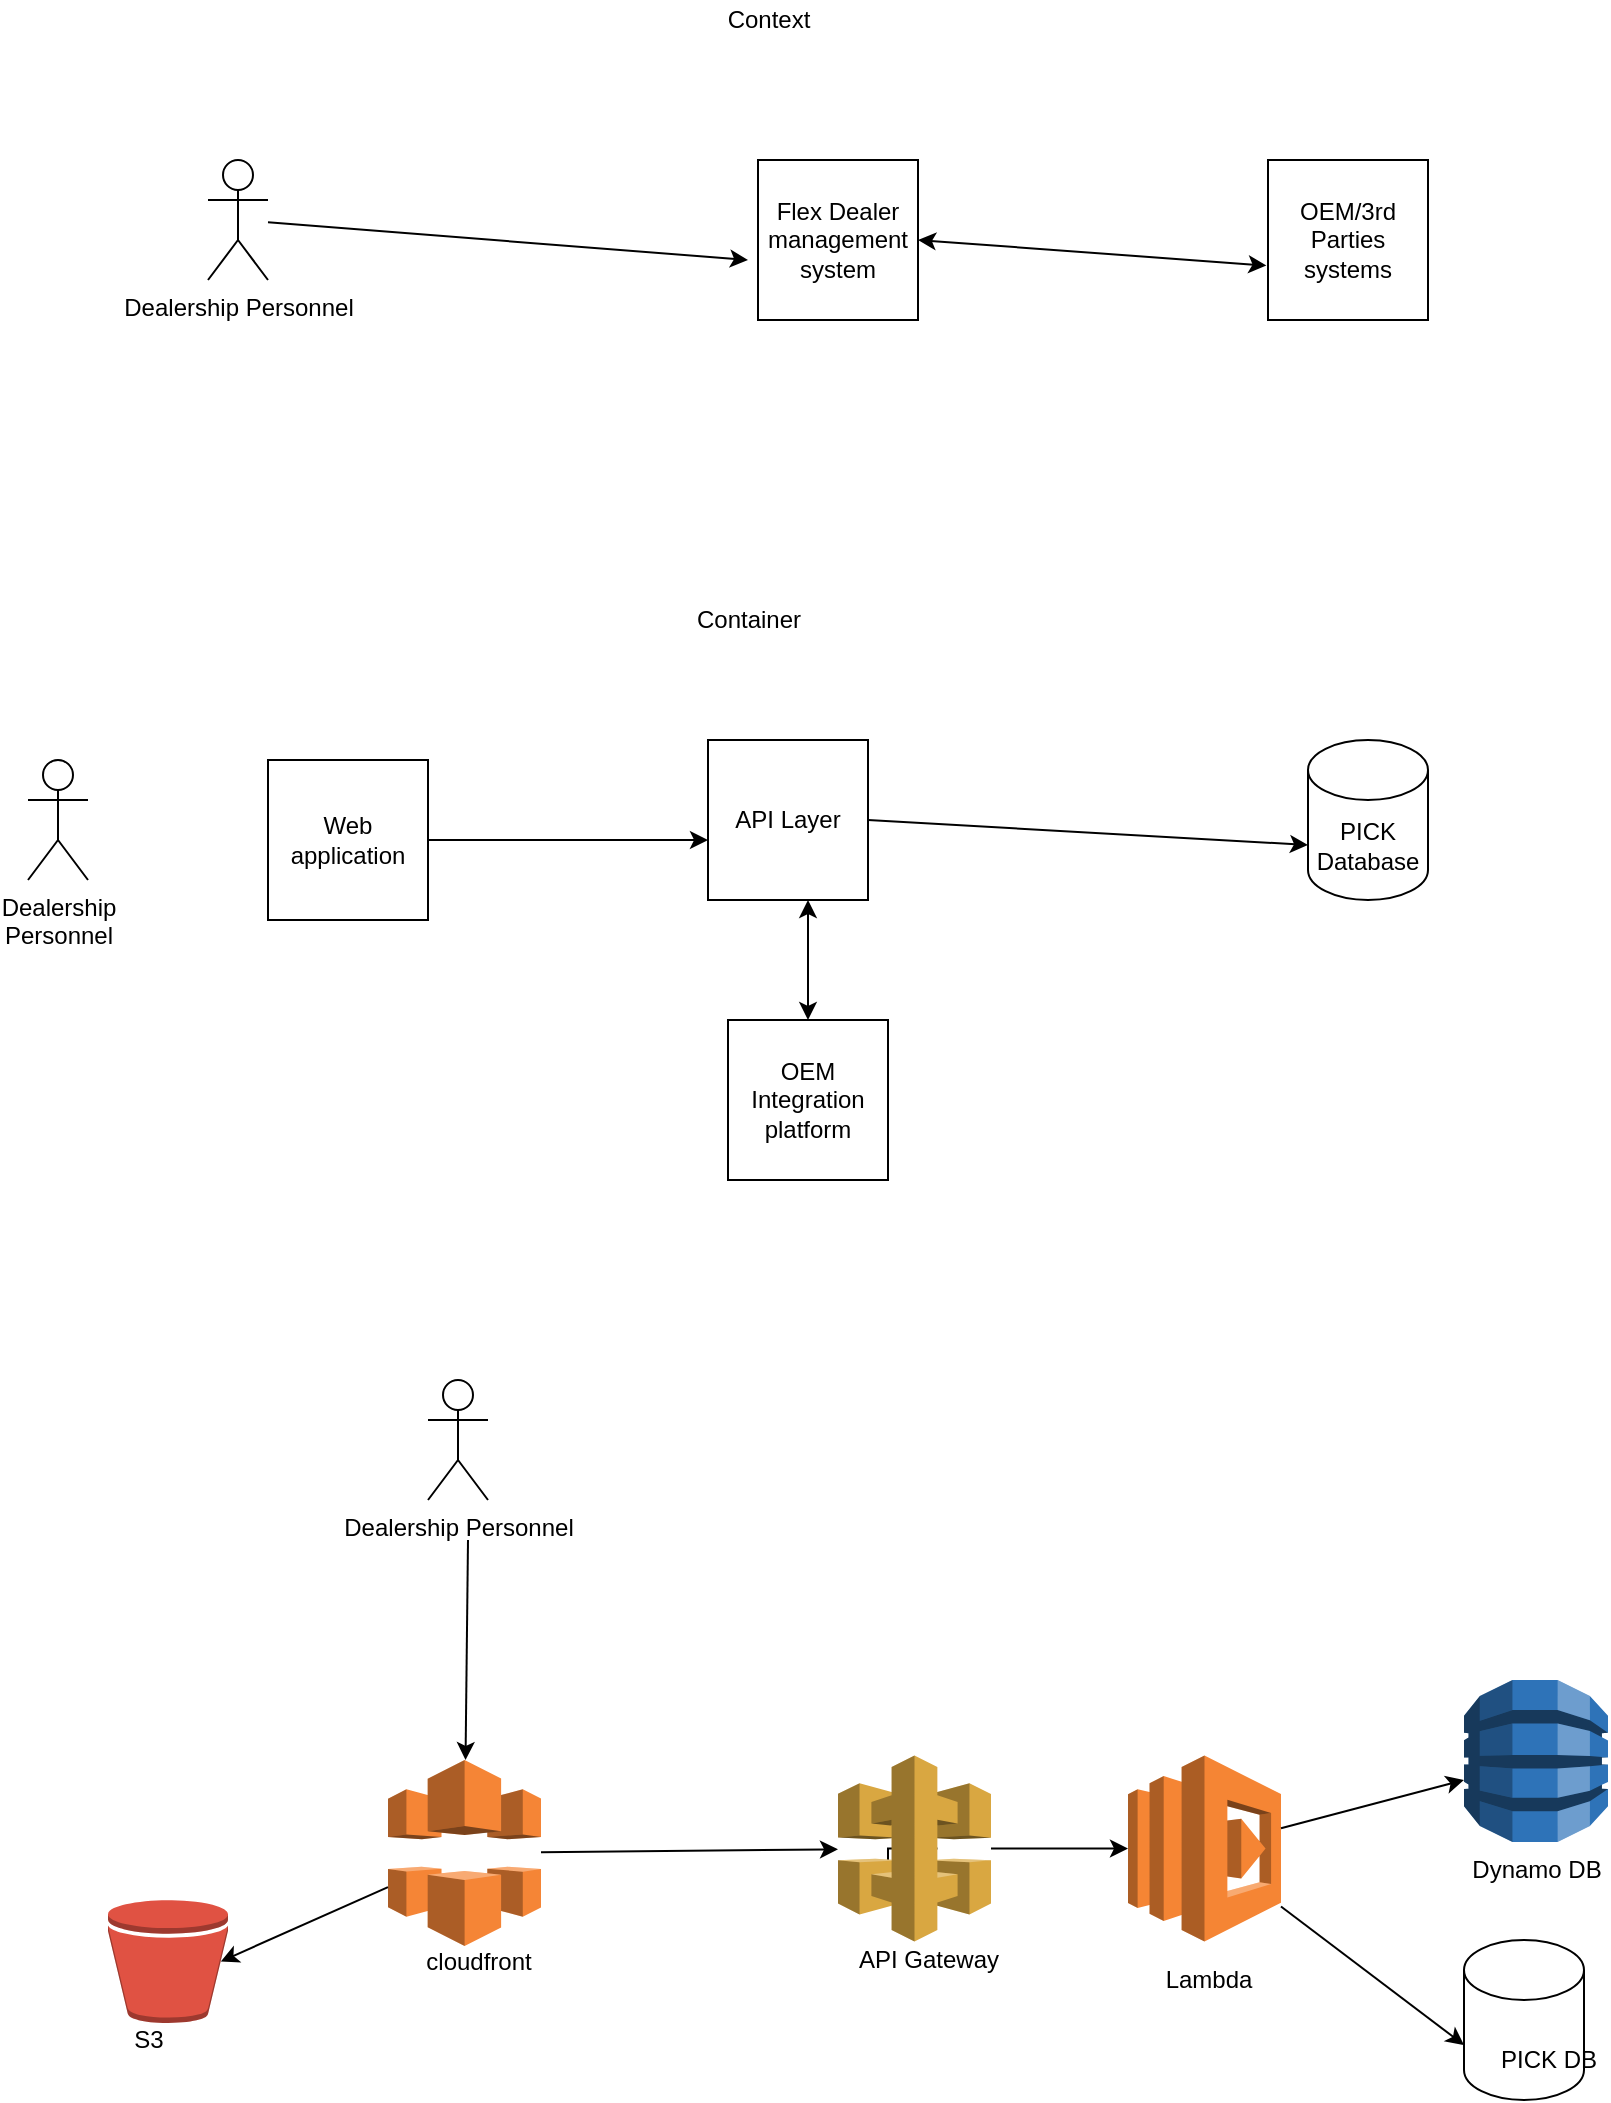 <mxfile version="14.8.3" type="github"><diagram id="1uCHZmguAvhqjtkqj0LQ" name="Page-1"><mxGraphModel dx="1038" dy="546" grid="1" gridSize="10" guides="1" tooltips="1" connect="1" arrows="1" fold="1" page="1" pageScale="1" pageWidth="850" pageHeight="1100" math="0" shadow="0"><root><mxCell id="0"/><mxCell id="1" parent="0"/><mxCell id="lKtqNBKTyrtOrb42Smis-4" value="Flex Dealer management system" style="whiteSpace=wrap;html=1;aspect=fixed;" parent="1" vertex="1"><mxGeometry x="385" y="120" width="80" height="80" as="geometry"/></mxCell><mxCell id="lKtqNBKTyrtOrb42Smis-5" value="OEM/3rd Parties systems" style="whiteSpace=wrap;html=1;aspect=fixed;" parent="1" vertex="1"><mxGeometry x="640" y="120" width="80" height="80" as="geometry"/></mxCell><mxCell id="lKtqNBKTyrtOrb42Smis-6" value="Dealership Personnel" style="shape=umlActor;verticalLabelPosition=bottom;verticalAlign=top;html=1;outlineConnect=0;" parent="1" vertex="1"><mxGeometry x="110" y="120" width="30" height="60" as="geometry"/></mxCell><mxCell id="lKtqNBKTyrtOrb42Smis-7" value="" style="endArrow=classic;html=1;" parent="1" source="lKtqNBKTyrtOrb42Smis-6" edge="1"><mxGeometry width="50" height="50" relative="1" as="geometry"><mxPoint x="230" y="200" as="sourcePoint"/><mxPoint x="380" y="170" as="targetPoint"/></mxGeometry></mxCell><mxCell id="lKtqNBKTyrtOrb42Smis-8" value="" style="endArrow=classic;startArrow=classic;html=1;entryX=-0.01;entryY=0.66;entryDx=0;entryDy=0;entryPerimeter=0;exitX=1;exitY=0.5;exitDx=0;exitDy=0;" parent="1" source="lKtqNBKTyrtOrb42Smis-4" target="lKtqNBKTyrtOrb42Smis-5" edge="1"><mxGeometry width="50" height="50" relative="1" as="geometry"><mxPoint x="520" y="180" as="sourcePoint"/><mxPoint x="570" y="130" as="targetPoint"/></mxGeometry></mxCell><mxCell id="lKtqNBKTyrtOrb42Smis-9" value="Context" style="text;html=1;align=center;verticalAlign=middle;resizable=0;points=[];autosize=1;strokeColor=none;" parent="1" vertex="1"><mxGeometry x="360" y="40" width="60" height="20" as="geometry"/></mxCell><mxCell id="lKtqNBKTyrtOrb42Smis-10" value="Container&lt;br&gt;" style="text;html=1;align=center;verticalAlign=middle;resizable=0;points=[];autosize=1;strokeColor=none;" parent="1" vertex="1"><mxGeometry x="345" y="340" width="70" height="20" as="geometry"/></mxCell><mxCell id="lKtqNBKTyrtOrb42Smis-11" value="Web application" style="whiteSpace=wrap;html=1;aspect=fixed;" parent="1" vertex="1"><mxGeometry x="140" y="420" width="80" height="80" as="geometry"/></mxCell><mxCell id="lKtqNBKTyrtOrb42Smis-12" value="API Layer" style="whiteSpace=wrap;html=1;aspect=fixed;" parent="1" vertex="1"><mxGeometry x="360" y="410" width="80" height="80" as="geometry"/></mxCell><mxCell id="lKtqNBKTyrtOrb42Smis-14" value="PICK Database" style="shape=cylinder3;whiteSpace=wrap;html=1;boundedLbl=1;backgroundOutline=1;size=15;" parent="1" vertex="1"><mxGeometry x="660" y="410" width="60" height="80" as="geometry"/></mxCell><mxCell id="lKtqNBKTyrtOrb42Smis-15" value="" style="endArrow=classic;html=1;entryX=0;entryY=0.625;entryDx=0;entryDy=0;entryPerimeter=0;exitX=1;exitY=0.5;exitDx=0;exitDy=0;" parent="1" source="lKtqNBKTyrtOrb42Smis-11" target="lKtqNBKTyrtOrb42Smis-12" edge="1"><mxGeometry width="50" height="50" relative="1" as="geometry"><mxPoint x="220" y="480" as="sourcePoint"/><mxPoint x="270" y="430" as="targetPoint"/></mxGeometry></mxCell><mxCell id="lKtqNBKTyrtOrb42Smis-16" value="" style="endArrow=classic;html=1;entryX=0;entryY=0;entryDx=0;entryDy=52.5;entryPerimeter=0;exitX=1;exitY=0.5;exitDx=0;exitDy=0;" parent="1" source="lKtqNBKTyrtOrb42Smis-12" target="lKtqNBKTyrtOrb42Smis-14" edge="1"><mxGeometry width="50" height="50" relative="1" as="geometry"><mxPoint x="490" y="470" as="sourcePoint"/><mxPoint x="540" y="420" as="targetPoint"/></mxGeometry></mxCell><mxCell id="lKtqNBKTyrtOrb42Smis-17" value="OEM Integration platform" style="whiteSpace=wrap;html=1;aspect=fixed;" parent="1" vertex="1"><mxGeometry x="370" y="550" width="80" height="80" as="geometry"/></mxCell><mxCell id="lKtqNBKTyrtOrb42Smis-18" value="Dealership&lt;br&gt;Personnel" style="shape=umlActor;verticalLabelPosition=bottom;verticalAlign=top;html=1;outlineConnect=0;" parent="1" vertex="1"><mxGeometry x="20" y="420" width="30" height="60" as="geometry"/></mxCell><mxCell id="lKtqNBKTyrtOrb42Smis-19" value="" style="endArrow=classic;startArrow=classic;html=1;exitX=0.5;exitY=0;exitDx=0;exitDy=0;" parent="1" source="lKtqNBKTyrtOrb42Smis-17" edge="1"><mxGeometry width="50" height="50" relative="1" as="geometry"><mxPoint x="360" y="540" as="sourcePoint"/><mxPoint x="410" y="490" as="targetPoint"/></mxGeometry></mxCell><mxCell id="lKtqNBKTyrtOrb42Smis-20" value="Dealership Personnel&lt;br&gt;" style="shape=umlActor;verticalLabelPosition=bottom;verticalAlign=top;html=1;outlineConnect=0;" parent="1" vertex="1"><mxGeometry x="220" y="730" width="30" height="60" as="geometry"/></mxCell><mxCell id="lKtqNBKTyrtOrb42Smis-22" value="" style="outlineConnect=0;dashed=0;verticalLabelPosition=bottom;verticalAlign=top;align=center;html=1;shape=mxgraph.aws3.cloudfront;fillColor=#F58536;gradientColor=none;" parent="1" vertex="1"><mxGeometry x="200" y="920" width="76.5" height="93" as="geometry"/></mxCell><mxCell id="lKtqNBKTyrtOrb42Smis-23" value="" style="outlineConnect=0;dashed=0;verticalLabelPosition=bottom;verticalAlign=top;align=center;html=1;shape=mxgraph.aws3.bucket;fillColor=#E05243;gradientColor=none;" parent="1" vertex="1"><mxGeometry x="60" y="990" width="60" height="61.5" as="geometry"/></mxCell><mxCell id="lKtqNBKTyrtOrb42Smis-24" value="S3" style="text;html=1;align=center;verticalAlign=middle;resizable=0;points=[];autosize=1;strokeColor=none;" parent="1" vertex="1"><mxGeometry x="65" y="1050" width="30" height="20" as="geometry"/></mxCell><mxCell id="lKtqNBKTyrtOrb42Smis-25" value="cloudfront" style="text;html=1;align=center;verticalAlign=middle;resizable=0;points=[];autosize=1;strokeColor=none;" parent="1" vertex="1"><mxGeometry x="210" y="1010.75" width="70" height="20" as="geometry"/></mxCell><mxCell id="lKtqNBKTyrtOrb42Smis-28" value="" style="outlineConnect=0;dashed=0;verticalLabelPosition=bottom;verticalAlign=top;align=center;html=1;shape=mxgraph.aws3.lambda;fillColor=#F58534;gradientColor=none;" parent="1" vertex="1"><mxGeometry x="570" y="917.75" width="76.5" height="93" as="geometry"/></mxCell><mxCell id="lKtqNBKTyrtOrb42Smis-30" style="edgeStyle=orthogonalEdgeStyle;rounded=0;orthogonalLoop=1;jettySize=auto;html=1;exitX=0.65;exitY=0.5;exitDx=0;exitDy=0;exitPerimeter=0;" parent="1" source="lKtqNBKTyrtOrb42Smis-29" edge="1"><mxGeometry relative="1" as="geometry"><mxPoint x="450" y="980" as="targetPoint"/></mxGeometry></mxCell><mxCell id="lKtqNBKTyrtOrb42Smis-29" value="" style="outlineConnect=0;dashed=0;verticalLabelPosition=bottom;verticalAlign=top;align=center;html=1;shape=mxgraph.aws3.api_gateway;fillColor=#D9A741;gradientColor=none;" parent="1" vertex="1"><mxGeometry x="425" y="917.75" width="76.5" height="93" as="geometry"/></mxCell><mxCell id="lKtqNBKTyrtOrb42Smis-31" value="" style="endArrow=classic;html=1;" parent="1" target="lKtqNBKTyrtOrb42Smis-22" edge="1"><mxGeometry width="50" height="50" relative="1" as="geometry"><mxPoint x="240" y="810" as="sourcePoint"/><mxPoint x="450" y="810" as="targetPoint"/></mxGeometry></mxCell><mxCell id="lKtqNBKTyrtOrb42Smis-32" value="" style="endArrow=classic;html=1;entryX=0.94;entryY=0.5;entryDx=0;entryDy=0;entryPerimeter=0;" parent="1" source="lKtqNBKTyrtOrb42Smis-22" target="lKtqNBKTyrtOrb42Smis-23" edge="1"><mxGeometry width="50" height="50" relative="1" as="geometry"><mxPoint x="80" y="950" as="sourcePoint"/><mxPoint x="130" y="900" as="targetPoint"/></mxGeometry></mxCell><mxCell id="lKtqNBKTyrtOrb42Smis-33" value="" style="endArrow=classic;html=1;" parent="1" source="lKtqNBKTyrtOrb42Smis-22" target="lKtqNBKTyrtOrb42Smis-29" edge="1"><mxGeometry width="50" height="50" relative="1" as="geometry"><mxPoint x="310" y="900" as="sourcePoint"/><mxPoint x="360" y="850" as="targetPoint"/></mxGeometry></mxCell><mxCell id="lKtqNBKTyrtOrb42Smis-34" value="" style="endArrow=classic;html=1;entryX=0;entryY=0.5;entryDx=0;entryDy=0;entryPerimeter=0;" parent="1" source="lKtqNBKTyrtOrb42Smis-29" target="lKtqNBKTyrtOrb42Smis-28" edge="1"><mxGeometry width="50" height="50" relative="1" as="geometry"><mxPoint x="490" y="830" as="sourcePoint"/><mxPoint x="540" y="780" as="targetPoint"/></mxGeometry></mxCell><mxCell id="lKtqNBKTyrtOrb42Smis-35" value="" style="shape=cylinder3;whiteSpace=wrap;html=1;boundedLbl=1;backgroundOutline=1;size=15;" parent="1" vertex="1"><mxGeometry x="738" y="1010" width="60" height="80" as="geometry"/></mxCell><mxCell id="lKtqNBKTyrtOrb42Smis-36" value="Dynamo DB" style="outlineConnect=0;dashed=0;verticalLabelPosition=bottom;verticalAlign=top;align=center;html=1;shape=mxgraph.aws3.dynamo_db;fillColor=#2E73B8;gradientColor=none;" parent="1" vertex="1"><mxGeometry x="738" y="880" width="72" height="81" as="geometry"/></mxCell><mxCell id="lKtqNBKTyrtOrb42Smis-37" value="" style="endArrow=classic;html=1;" parent="1" source="lKtqNBKTyrtOrb42Smis-28" target="lKtqNBKTyrtOrb42Smis-36" edge="1"><mxGeometry width="50" height="50" relative="1" as="geometry"><mxPoint x="630" y="910" as="sourcePoint"/><mxPoint x="680" y="860" as="targetPoint"/></mxGeometry></mxCell><mxCell id="lKtqNBKTyrtOrb42Smis-38" value="" style="endArrow=classic;html=1;entryX=0;entryY=0;entryDx=0;entryDy=52.5;entryPerimeter=0;" parent="1" source="lKtqNBKTyrtOrb42Smis-28" target="lKtqNBKTyrtOrb42Smis-35" edge="1"><mxGeometry width="50" height="50" relative="1" as="geometry"><mxPoint x="620" y="1080" as="sourcePoint"/><mxPoint x="670" y="1030" as="targetPoint"/></mxGeometry></mxCell><mxCell id="lKtqNBKTyrtOrb42Smis-39" value="PICK DB" style="text;html=1;align=center;verticalAlign=middle;resizable=0;points=[];autosize=1;strokeColor=none;" parent="1" vertex="1"><mxGeometry x="750" y="1060" width="60" height="20" as="geometry"/></mxCell><mxCell id="lKtqNBKTyrtOrb42Smis-42" value="Lambda" style="text;html=1;align=center;verticalAlign=middle;resizable=0;points=[];autosize=1;strokeColor=none;" parent="1" vertex="1"><mxGeometry x="580" y="1020" width="60" height="20" as="geometry"/></mxCell><mxCell id="lKtqNBKTyrtOrb42Smis-43" value="API Gateway" style="text;html=1;align=center;verticalAlign=middle;resizable=0;points=[];autosize=1;strokeColor=none;" parent="1" vertex="1"><mxGeometry x="425" y="1010" width="90" height="20" as="geometry"/></mxCell></root></mxGraphModel></diagram></mxfile>